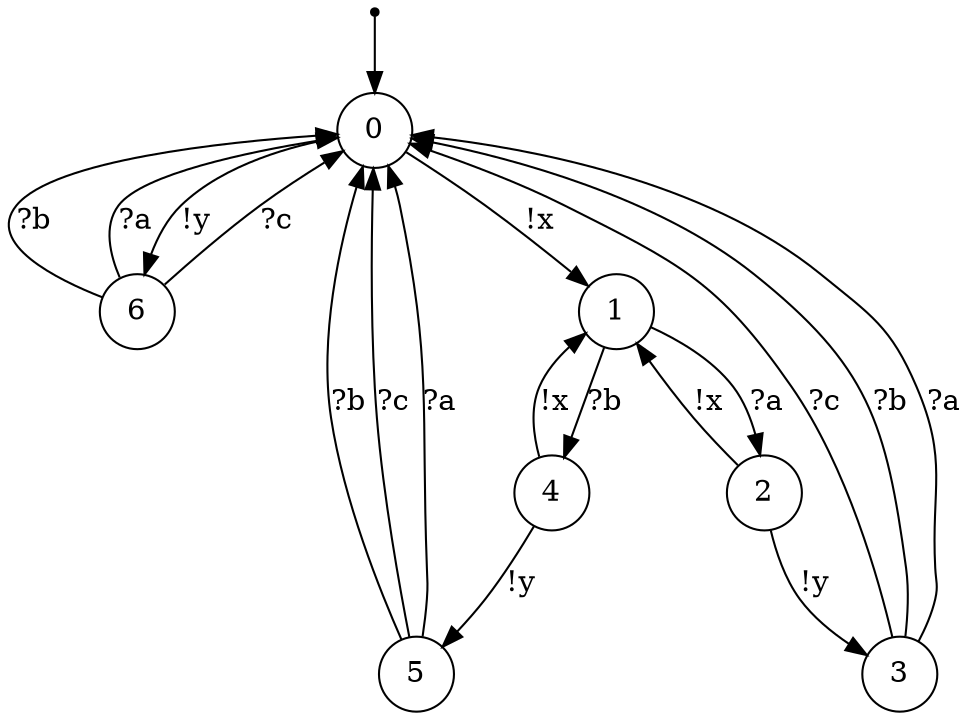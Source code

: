 digraph {
 node [shape=point] ENTRY
 node [shape=circle]
 ENTRY -> 0
0 -> 6 [label="!y"]
6 -> 0 [label="?c"]
6 -> 0 [label="?b"]
6 -> 0 [label="?a"]
0 -> 1 [label="!x"]
1 -> 4 [label="?b"]
4 -> 5 [label="!y"]
5 -> 0 [label="?c"]
5 -> 0 [label="?b"]
5 -> 0 [label="?a"]
4 -> 1 [label="!x"]
1 -> 2 [label="?a"]
2 -> 3 [label="!y"]
3 -> 0 [label="?c"]
3 -> 0 [label="?b"]
3 -> 0 [label="?a"]
2 -> 1 [label="!x"]
}